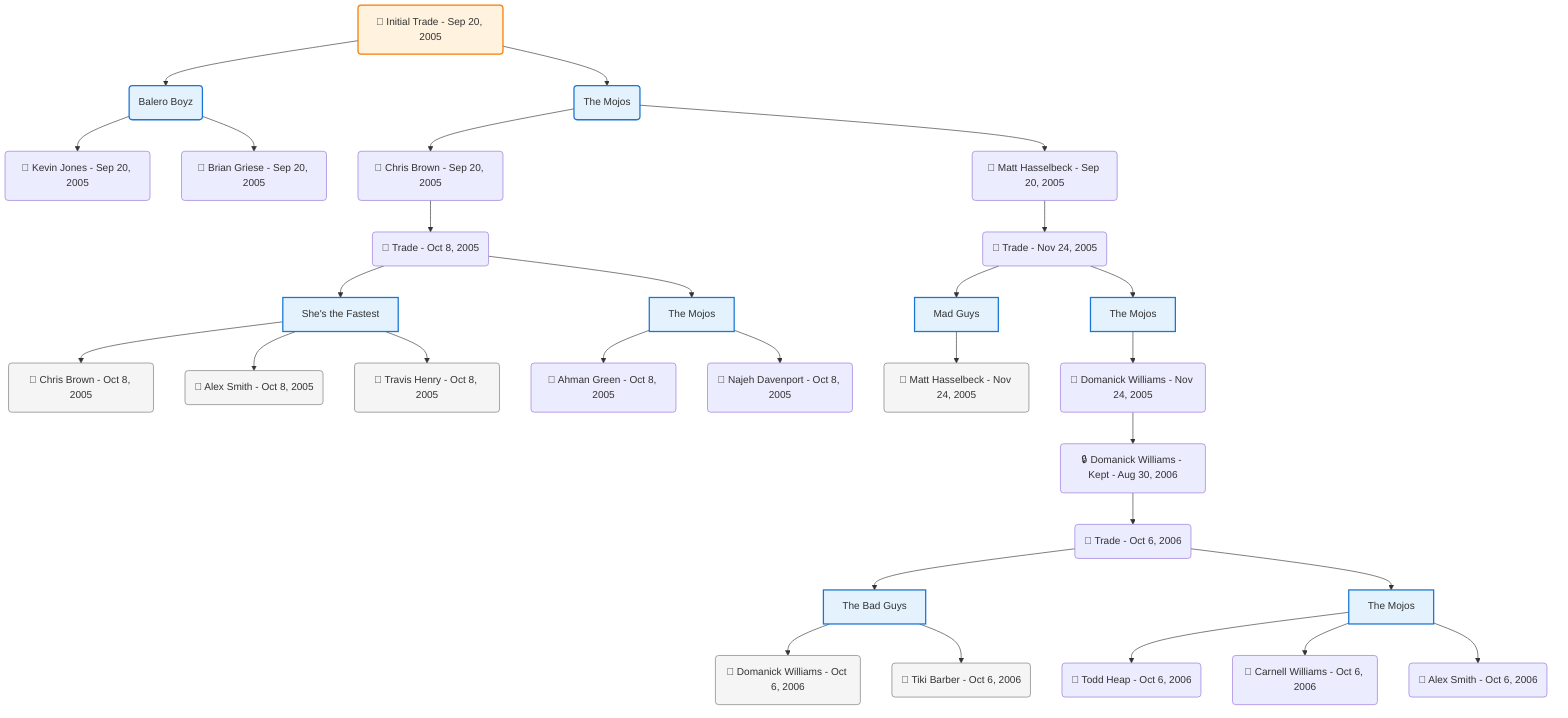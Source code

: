 flowchart TD

    TRADE_MAIN("🔄 Initial Trade - Sep 20, 2005")
    TEAM_1("Balero Boyz")
    TEAM_2("The Mojos")
    NODE_4fc32794-f983-4e4d-8036-51519f01f5fc("🔄 Kevin Jones - Sep 20, 2005")
    NODE_8d0fcfe8-c75d-496a-93c7-6acb1499e6ef("🔄 Brian Griese - Sep 20, 2005")
    NODE_6299e7f6-3d7b-402b-9666-731e9cfe1ab8("🔄 Chris Brown - Sep 20, 2005")
    TRADE_ea3ce1e3-1a8d-483a-b2b4-fdb86202ab19_3("🔄 Trade - Oct 8, 2005")
    TEAM_4449259f-64af-44fd-9235-1facc0926234_4["She's the Fastest"]
    NODE_a984137f-4a5a-4a83-9815-054c0f2aaaac("🔄 Chris Brown - Oct 8, 2005")
    NODE_afabe833-f607-425f-a62c-2b3aca15d977("🔄 Alex Smith - Oct 8, 2005")
    NODE_a2dcf430-d316-4b37-b35d-cf3ed0dca282("🔄 Travis Henry - Oct 8, 2005")
    TEAM_bbe2d0ad-54cf-4c22-be82-b2a5f262a157_5["The Mojos"]
    NODE_5b2543a1-e7eb-408a-aa25-e48f4df3097f("🔄 Ahman Green - Oct 8, 2005")
    NODE_f1432809-2834-46aa-a414-f2f0be38821d("🔄 Najeh Davenport - Oct 8, 2005")
    NODE_9182fe1b-511d-408e-ac78-f8171c00a68b("🔄 Matt Hasselbeck - Sep 20, 2005")
    TRADE_b3c66865-3d9d-41b4-bc66-56caaf72e8f3_6("🔄 Trade - Nov 24, 2005")
    TEAM_f5908944-6efd-40eb-af54-6c53004e0e2f_7["Mad Guys"]
    NODE_9e084c5c-2314-4bb4-9e41-33343f20a9d9("🔄 Matt Hasselbeck - Nov 24, 2005")
    TEAM_bbe2d0ad-54cf-4c22-be82-b2a5f262a157_8["The Mojos"]
    NODE_b801c8b6-68b5-43e1-b684-d322abd4f0df("🔄 Domanick Williams - Nov 24, 2005")
    NODE_4d8ba96f-4d06-47e5-a943-dc683692b644("🔒 Domanick Williams - Kept - Aug 30, 2006")
    TRADE_0dbfafdb-2985-4837-abb6-429b8ad3f91c_9("🔄 Trade - Oct 6, 2006")
    TEAM_b2220d1a-ff75-4622-9757-09978901110f_10["The Bad Guys"]
    NODE_1ca513a3-4529-474d-bb11-75329be4fb57("🔄 Domanick Williams - Oct 6, 2006")
    NODE_16596f91-3ff7-4052-9a5d-c2706e97e8d2("🔄 Tiki Barber - Oct 6, 2006")
    TEAM_bbe2d0ad-54cf-4c22-be82-b2a5f262a157_11["The Mojos"]
    NODE_33f474a2-05ff-42fa-9c12-a8e4886a1beb("🔄 Todd Heap - Oct 6, 2006")
    NODE_2fb38eab-3f9b-4adf-9ca6-ad8d6f4a428f("🔄 Carnell Williams - Oct 6, 2006")
    NODE_684c2bfd-9996-4e0c-b7c8-fb86669287aa("🔄 Alex Smith - Oct 6, 2006")

    TRADE_MAIN --> TEAM_1
    TRADE_MAIN --> TEAM_2
    TEAM_1 --> NODE_4fc32794-f983-4e4d-8036-51519f01f5fc
    TEAM_1 --> NODE_8d0fcfe8-c75d-496a-93c7-6acb1499e6ef
    TEAM_2 --> NODE_6299e7f6-3d7b-402b-9666-731e9cfe1ab8
    NODE_6299e7f6-3d7b-402b-9666-731e9cfe1ab8 --> TRADE_ea3ce1e3-1a8d-483a-b2b4-fdb86202ab19_3
    TRADE_ea3ce1e3-1a8d-483a-b2b4-fdb86202ab19_3 --> TEAM_4449259f-64af-44fd-9235-1facc0926234_4
    TEAM_4449259f-64af-44fd-9235-1facc0926234_4 --> NODE_a984137f-4a5a-4a83-9815-054c0f2aaaac
    TEAM_4449259f-64af-44fd-9235-1facc0926234_4 --> NODE_afabe833-f607-425f-a62c-2b3aca15d977
    TEAM_4449259f-64af-44fd-9235-1facc0926234_4 --> NODE_a2dcf430-d316-4b37-b35d-cf3ed0dca282
    TRADE_ea3ce1e3-1a8d-483a-b2b4-fdb86202ab19_3 --> TEAM_bbe2d0ad-54cf-4c22-be82-b2a5f262a157_5
    TEAM_bbe2d0ad-54cf-4c22-be82-b2a5f262a157_5 --> NODE_5b2543a1-e7eb-408a-aa25-e48f4df3097f
    TEAM_bbe2d0ad-54cf-4c22-be82-b2a5f262a157_5 --> NODE_f1432809-2834-46aa-a414-f2f0be38821d
    TEAM_2 --> NODE_9182fe1b-511d-408e-ac78-f8171c00a68b
    NODE_9182fe1b-511d-408e-ac78-f8171c00a68b --> TRADE_b3c66865-3d9d-41b4-bc66-56caaf72e8f3_6
    TRADE_b3c66865-3d9d-41b4-bc66-56caaf72e8f3_6 --> TEAM_f5908944-6efd-40eb-af54-6c53004e0e2f_7
    TEAM_f5908944-6efd-40eb-af54-6c53004e0e2f_7 --> NODE_9e084c5c-2314-4bb4-9e41-33343f20a9d9
    TRADE_b3c66865-3d9d-41b4-bc66-56caaf72e8f3_6 --> TEAM_bbe2d0ad-54cf-4c22-be82-b2a5f262a157_8
    TEAM_bbe2d0ad-54cf-4c22-be82-b2a5f262a157_8 --> NODE_b801c8b6-68b5-43e1-b684-d322abd4f0df
    NODE_b801c8b6-68b5-43e1-b684-d322abd4f0df --> NODE_4d8ba96f-4d06-47e5-a943-dc683692b644
    NODE_4d8ba96f-4d06-47e5-a943-dc683692b644 --> TRADE_0dbfafdb-2985-4837-abb6-429b8ad3f91c_9
    TRADE_0dbfafdb-2985-4837-abb6-429b8ad3f91c_9 --> TEAM_b2220d1a-ff75-4622-9757-09978901110f_10
    TEAM_b2220d1a-ff75-4622-9757-09978901110f_10 --> NODE_1ca513a3-4529-474d-bb11-75329be4fb57
    TEAM_b2220d1a-ff75-4622-9757-09978901110f_10 --> NODE_16596f91-3ff7-4052-9a5d-c2706e97e8d2
    TRADE_0dbfafdb-2985-4837-abb6-429b8ad3f91c_9 --> TEAM_bbe2d0ad-54cf-4c22-be82-b2a5f262a157_11
    TEAM_bbe2d0ad-54cf-4c22-be82-b2a5f262a157_11 --> NODE_33f474a2-05ff-42fa-9c12-a8e4886a1beb
    TEAM_bbe2d0ad-54cf-4c22-be82-b2a5f262a157_11 --> NODE_2fb38eab-3f9b-4adf-9ca6-ad8d6f4a428f
    TEAM_bbe2d0ad-54cf-4c22-be82-b2a5f262a157_11 --> NODE_684c2bfd-9996-4e0c-b7c8-fb86669287aa

    %% Node styling
    classDef teamNode fill:#e3f2fd,stroke:#1976d2,stroke-width:2px
    classDef tradeNode fill:#fff3e0,stroke:#f57c00,stroke-width:2px
    classDef playerNode fill:#f3e5f5,stroke:#7b1fa2,stroke-width:1px
    classDef nonRootPlayerNode fill:#f5f5f5,stroke:#757575,stroke-width:1px
    classDef endNode fill:#ffebee,stroke:#c62828,stroke-width:2px
    classDef waiverNode fill:#e8f5e8,stroke:#388e3c,stroke-width:2px
    classDef championshipNode fill:#fff9c4,stroke:#f57f17,stroke-width:3px

    class TEAM_1,TEAM_2,TEAM_4449259f-64af-44fd-9235-1facc0926234_4,TEAM_bbe2d0ad-54cf-4c22-be82-b2a5f262a157_5,TEAM_f5908944-6efd-40eb-af54-6c53004e0e2f_7,TEAM_bbe2d0ad-54cf-4c22-be82-b2a5f262a157_8,TEAM_b2220d1a-ff75-4622-9757-09978901110f_10,TEAM_bbe2d0ad-54cf-4c22-be82-b2a5f262a157_11 teamNode
    class NODE_a984137f-4a5a-4a83-9815-054c0f2aaaac,NODE_afabe833-f607-425f-a62c-2b3aca15d977,NODE_a2dcf430-d316-4b37-b35d-cf3ed0dca282,NODE_9e084c5c-2314-4bb4-9e41-33343f20a9d9,NODE_1ca513a3-4529-474d-bb11-75329be4fb57,NODE_16596f91-3ff7-4052-9a5d-c2706e97e8d2 nonRootPlayerNode
    class TRADE_MAIN tradeNode